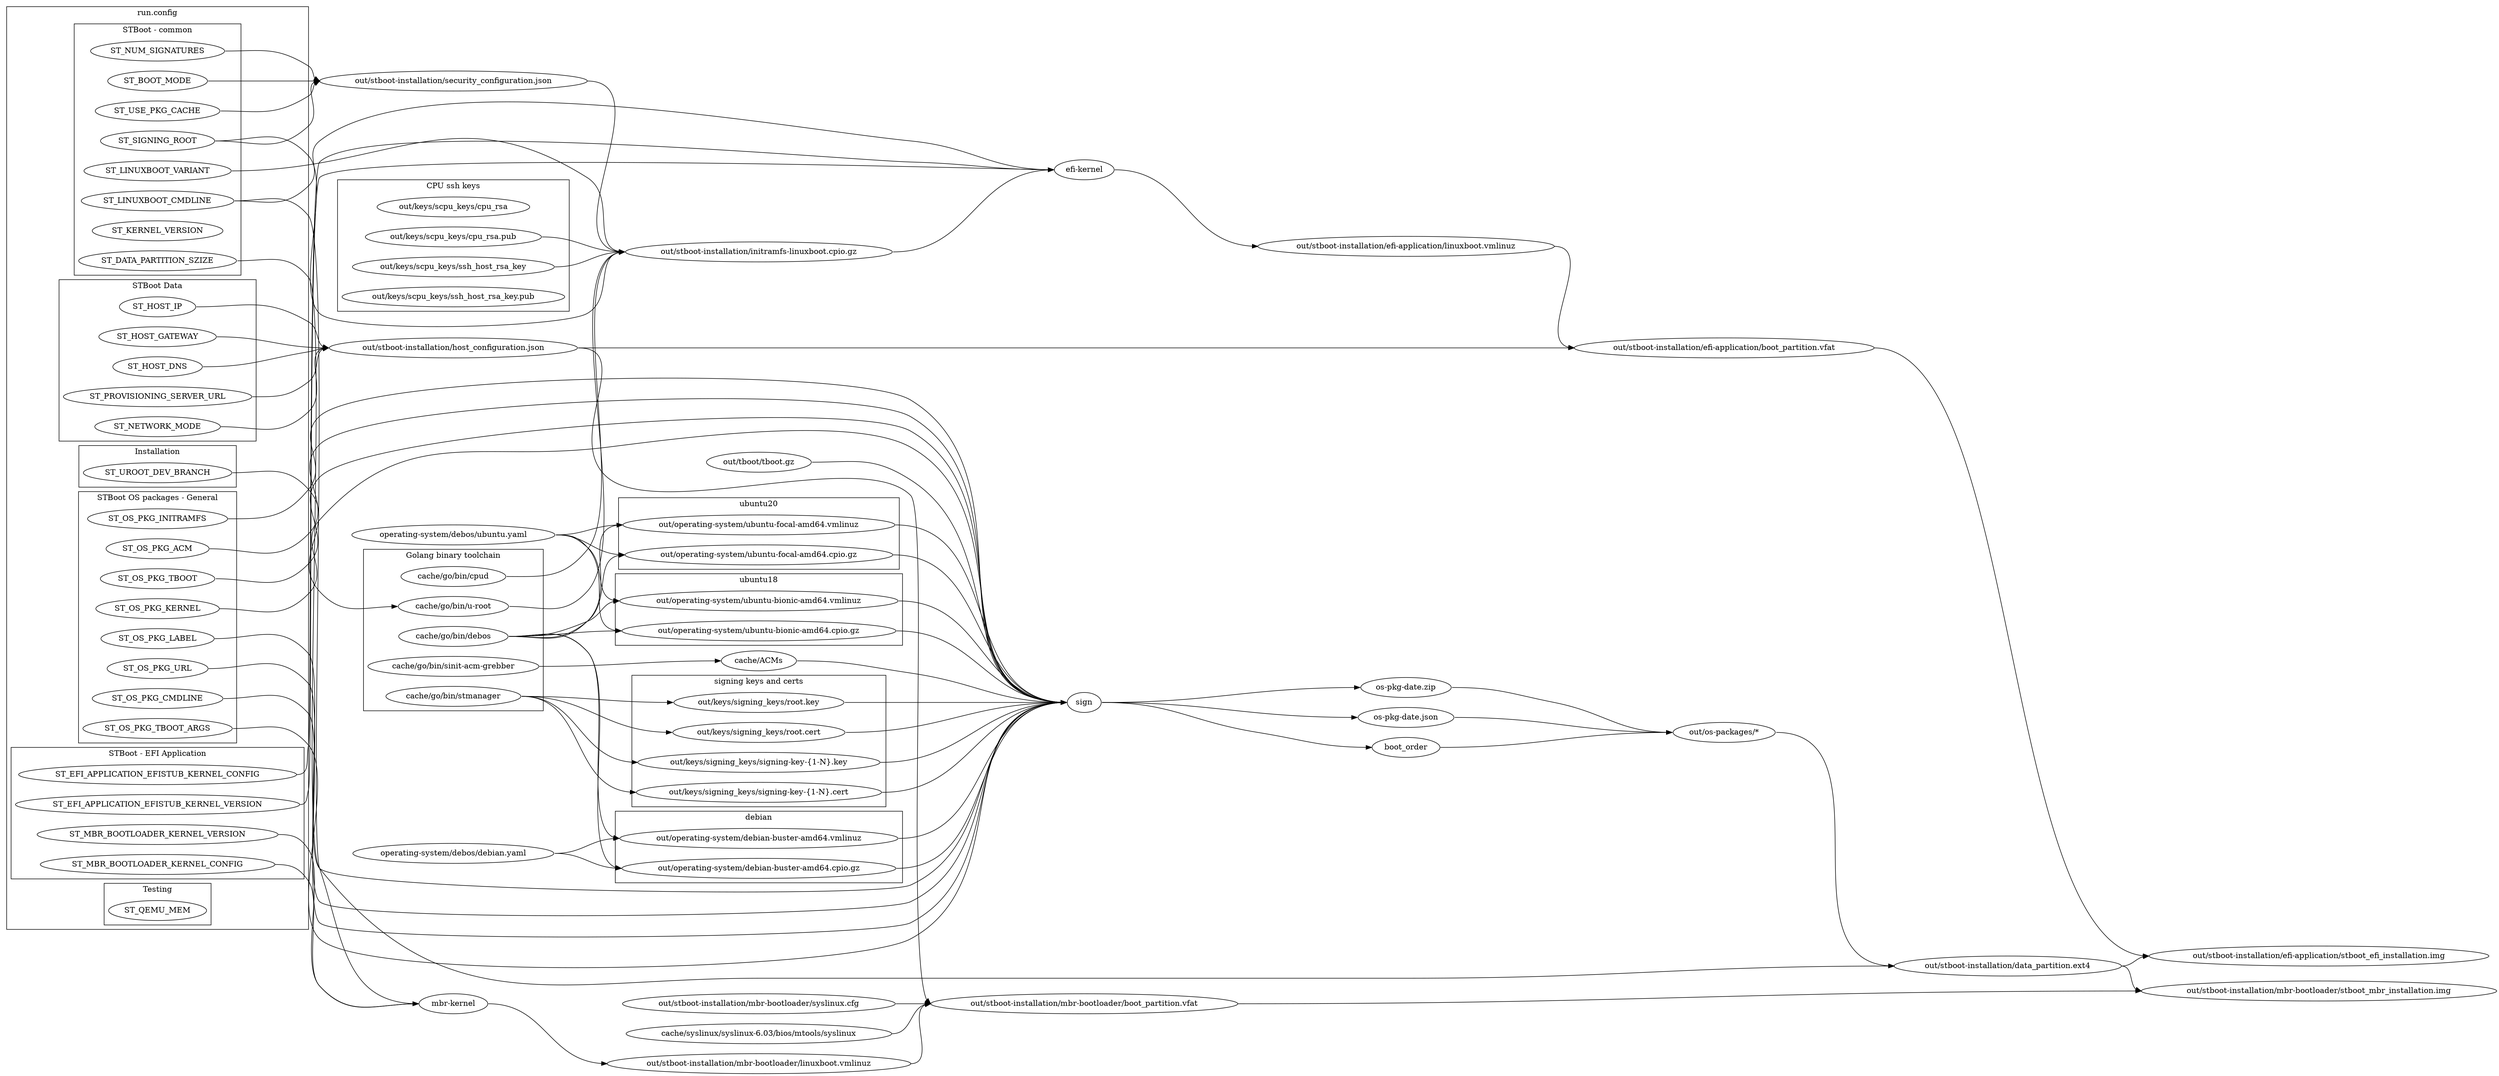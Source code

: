 digraph targets {

  rankdir=LR
  edge [headport="w" tailport="e"]
  
  // TARGETS
  //
  // Makefile
  cpu_private_key [label="out/keys/scpu_keys/cpu_rsa"]
  cpu_public_key [label="out/keys/scpu_keys/cpu_rsa.pub"]
  ssh_private_key [label="out/keys/scpu_keys/ssh_host_rsa_key"]
  ssh_public_key [label="out/keys/scpu_keys/ssh_host_rsa_key.pub"]
  root_key [label="out/keys/signing_keys/root.key"]
  root_cert [label="out/keys/signing_keys/root.cert"]
  signing_keys [label="out/keys/signing_keys/signing-key-{1-N}.key"]
  signing_certs [label="out/keys/signing_keys/signing-key-{1-N}.cert"]
  boot_order
  os_pkg_zip [label="os-pkg-date.zip"]
  os_pkg_manifest [label="os-pkg-date.json"]
  sign [label="sign"]
  // modules/go.mk
  subgraph cluster_golang {
    label = "Golang binary toolchain"
    debos [label="cache/go/bin/debos"]
    uroot [label="cache/go/bin/u-root"]
    stmanager [label="cache/go/bin/stmanager"]
    acmgrebber [label="cache/go/bin/sinit-acm-grebber"]
    //cpu [label="cache/go/bin/cpu"]
    cpud [label="cache/go/bin/cpud"]
  }
  // operating-system/makefile
  tboot [label="out/tboot/tboot.gz"]
  acm [label="cache/ACMs"]
  // operation-system/debos/makefile
  debian_kernel [label="out/operating-system/debian-buster-amd64.vmlinuz"]
  debian_initramfs [label="out/operating-system/debian-buster-amd64.cpio.gz"]
  debian_recipe [label="operating-system/debos/debian.yaml"]
  ubuntu18_kernel [label="out/operating-system/ubuntu-bionic-amd64.vmlinuz"]
  ubuntu18_initramfs [label="out/operating-system/ubuntu-bionic-amd64.cpio.gz"]
  ubuntu20_kernel [label="out/operating-system/ubuntu-focal-amd64.vmlinuz"]
  ubuntu20_initramfs [label="out/operating-system/ubuntu-focal-amd64.cpio.gz"]
  ubuntu_recipe [label="operating-system/debos/ubuntu.yaml"]
  // stboot-installation/common/makefile
  data_partition [label="out/stboot-installation/data_partition.ext4"]
  initramfs [label="out/stboot-installation/initramfs-linuxboot.cpio.gz"]
  host_config [label="out/stboot-installation/host_configuration.json"]
  security_config [label="out/stboot-installation/security_configuration.json"]
  os_out [label="out/os-packages/*"]
  // stboot-installation/mbr-bootloader/makefile
  mbr_image [label="out/stboot-installation/mbr-bootloader/stboot_mbr_installation.img"]
  mbr_boot_partition [label="out/stboot-installation/mbr-bootloader/boot_partition.vfat"]
  mbr_kernel [label="out/stboot-installation/mbr-bootloader/linuxboot.vmlinuz"]
  syslinux [label="cache/syslinux/syslinux-6.03/bios/mtools/syslinux"]
  syslinux_config [label="out/stboot-installation/mbr-bootloader/syslinux.cfg"]
  // stboot-installation/efi-application/makefile
  efi_image [label="out/stboot-installation/efi-application/stboot_efi_installation.img"]
  efi_boot_partition [label="out/stboot-installation/efi-application/boot_partition.vfat"]
  efi_kernel [label="out/stboot-installation/efi-application/linuxboot.vmlinuz"]

  // GRAPHS
  //
  // Makefile
  {
    // config variables
    subgraph cluster_config {
      label = "run.config"
      subgraph cluster_config_installation {
        label = "Installation"
        ST_UROOT_DEV_BRANCH
      }
      subgraph cluster_config_data {
        label = "STBoot Data"
        ST_PROVISIONING_SERVER_URL
        ST_NETWORK_MODE
        ST_HOST_IP
        ST_HOST_GATEWAY
        ST_HOST_DNS
      }
      subgraph cluster_config_common {
        label = "STBoot - common"
        ST_LINUXBOOT_CMDLINE
        ST_LINUXBOOT_VARIANT
        ST_SIGNING_ROOT
        ST_NUM_SIGNATURES
        ST_BOOT_MODE
        ST_USE_PKG_CACHE
        ST_KERNEL_VERSION
        ST_DATA_PARTITION_SZIZE
      }
      subgraph cluster_config_mbr {
        label = "STBoot - MBR Bootloader"
	ST_MBR_BOOTLOADER_KERNEL_VERSION
        ST_MBR_BOOTLOADER_KERNEL_CONFIG
      }
      subgraph cluster_config_mbr {
        label = "STBoot - EFI Application"
        ST_EFI_APPLICATION_EFISTUB_KERNEL_VERSION
        ST_EFI_APPLICATION_EFISTUB_KERNEL_CONFIG
      }
      subgraph cluster_config_os {
        label = "STBoot OS packages - General"
        ST_OS_PKG_TBOOT
        ST_OS_PKG_TBOOT_ARGS
        ST_OS_PKG_ACM
        ST_OS_PKG_LABEL
        ST_OS_PKG_URL
        ST_OS_PKG_KERNEL
        ST_OS_PKG_INITRAMFS
        ST_OS_PKG_CMDLINE
      }
      subgraph cluster_config_testing {
        label = "Testing"
        ST_QEMU_MEM
      }
    }
  }
  stmanager -> { subgraph cluster_signkey {
    label = "signing keys and certs"
    root_key root_cert
    signing_keys signing_certs
  }}
  { subgraph cluster_cpu_keys {
    label = "CPU ssh keys"
    cpu_private_key cpu_public_key
    ssh_private_key ssh_public_key
  }}
  {
    ST_OS_PKG_TBOOT ST_OS_PKG_TBOOT_ARGS ST_OS_PKG_ACM ST_OS_PKG_LABEL ST_OS_PKG_URL ST_OS_PKG_KERNEL ST_OS_PKG_INITRAMFS ST_OS_PKG_CMDLINE
    tboot acm
    root_key root_cert signing_keys signing_certs
    debian_kernel debian_initramfs
    ubuntu18_kernel ubuntu18_initramfs
    ubuntu20_kernel ubuntu20_initramfs
  } -> sign ->
  {
    boot_order
    os_pkg_zip
    os_pkg_manifest
  } -> os_out
  // modules/go.mk
  ST_UROOT_DEV_BRANCH -> uroot
  acmgrebber -> acm
  // operation-system/debos/makefile
  {debos debian_recipe} -> { subgraph cluster_debian {
    label = "debian"
    debian_kernel debian_initramfs
  }}
  {debos ubuntu_recipe} -> { subgraph cluster_ubuntu18 {
    label = "ubuntu18"
    ubuntu18_kernel ubuntu18_initramfs
  }}
  {debos ubuntu_recipe} -> { subgraph cluster_ubuntu20 {
    label = "ubuntu20"
    ubuntu20_kernel ubuntu20_initramfs
  }}
  // stboot-installation/common/makefile
  {
    os_out
    ST_DATA_PARTITION_SZIZE
  } -> data_partition
  {
    uroot
    security_config
    cpu_public_key ssh_private_key cpud
    ST_LINUXBOOT_VARIANT ST_SIGNING_ROOT
  } -> initramfs
  {
    ST_PROVISIONING_SERVER_URL ST_NETWORK_MODE ST_HOST_IP ST_HOST_GATEWAY ST_HOST_DNS
  } -> host_config
  {
    ST_SIGNING_ROOT ST_NUM_SIGNATURES ST_BOOT_MODE ST_USE_PKG_CACHE
  } -> security_config
  // stboot-installation/mbr-bootloader/makefile
  {mbr_boot_partition data_partition} -> mbr_image
  {mbr_kernel syslinux_config host_config syslinux} -> mbr_boot_partition
  {
    ST_LINUXBOOT_CMDLINE
    ST_MBR_BOOTLOADER_KERNEL_CONFIG
    ST_MBR_BOOTLOADER_KERNEL_VERSION
  } -> "mbr-kernel" -> mbr_kernel
  syslinux
  syslinux_config
  // stboot-installation/efi-application/makefile
  {efi_boot_partition data_partition} -> efi_image
  {efi_kernel host_config} -> efi_boot_partition
  {
    initramfs
    ST_LINUXBOOT_CMDLINE ST_EFI_APPLICATION_EFISTUB_KERNEL_VERSION ST_EFI_APPLICATION_EFISTUB_KERNEL_CONFIG
  } -> "efi-kernel" -> efi_kernel
}
